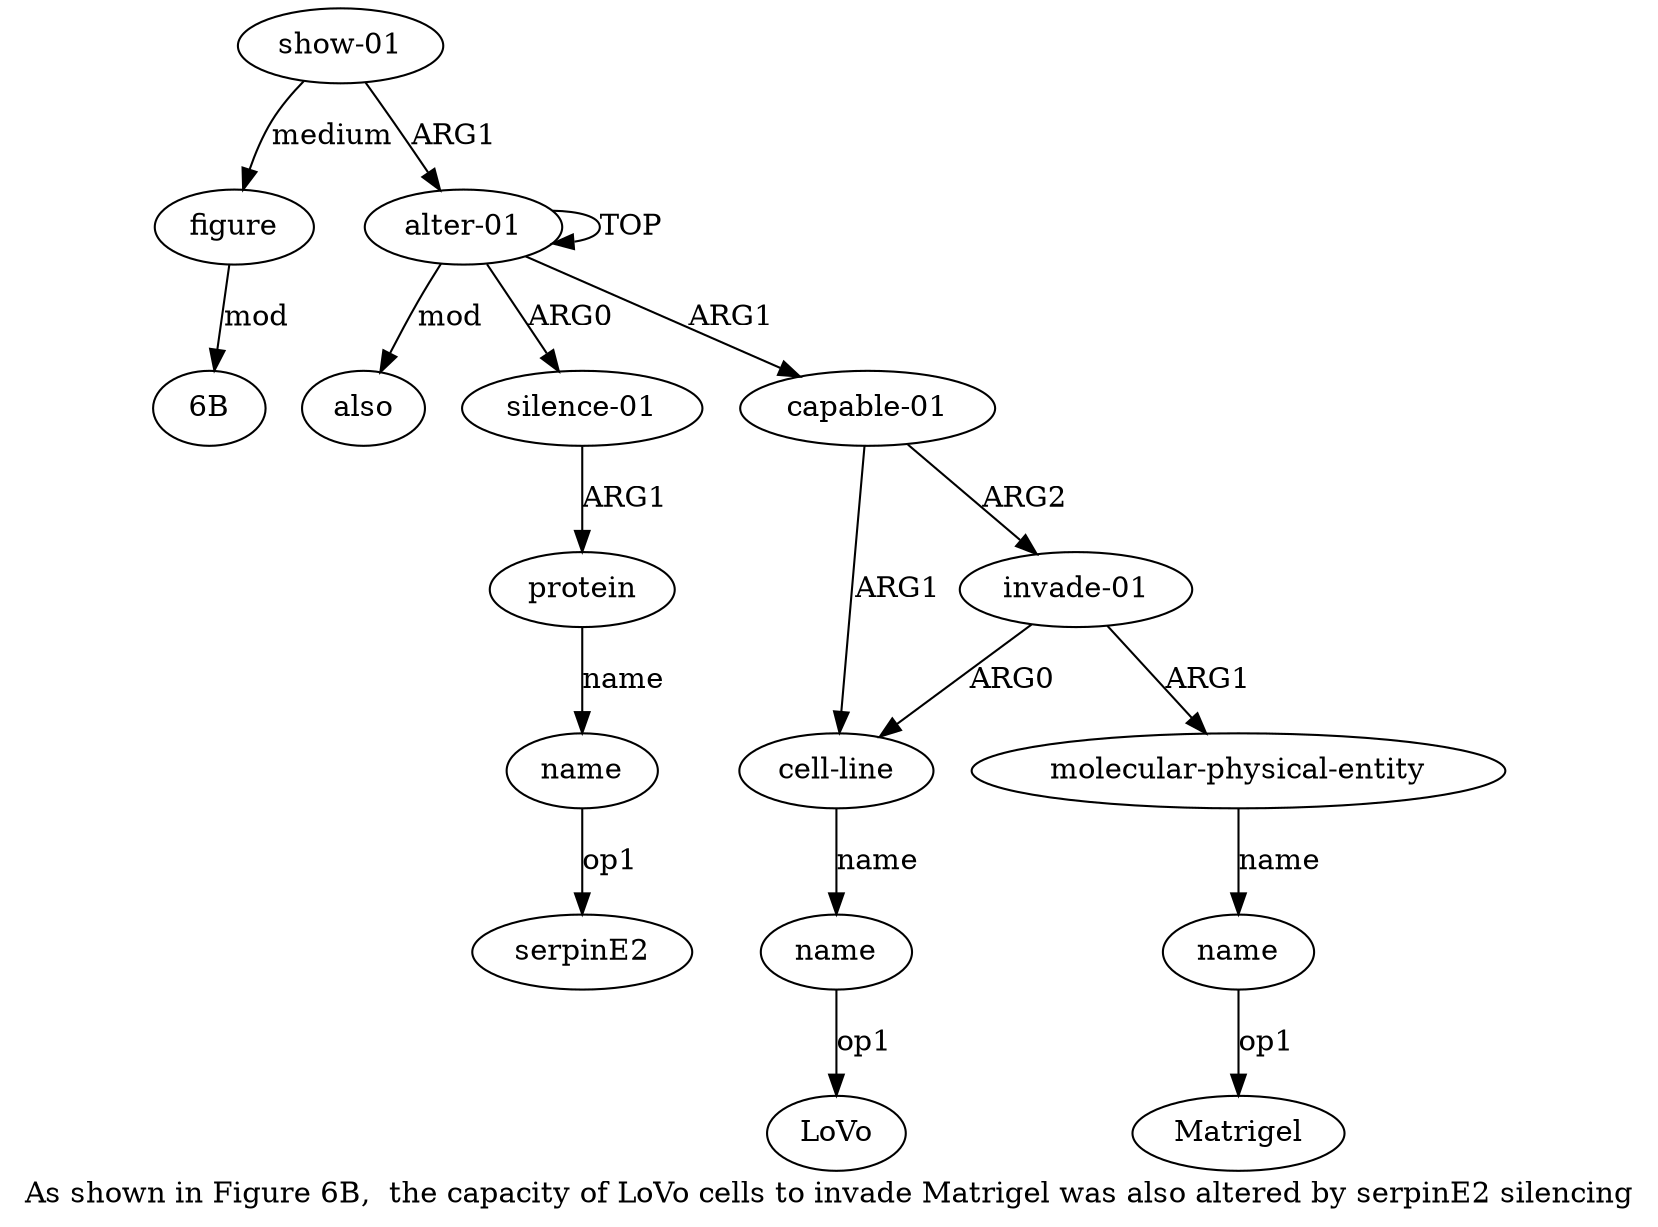 digraph  {
	graph [label="As shown in Figure 6B,  the capacity of LoVo cells to invade Matrigel was also altered by serpinE2 silencing"];
	node [label="\N"];
	"a9 Matrigel"	 [color=black,
		gold_ind=-1,
		gold_label=Matrigel,
		label=Matrigel,
		test_ind=-1,
		test_label=Matrigel];
	"a12 6B"	 [color=black,
		gold_ind=-1,
		gold_label="6B",
		label="6B",
		test_ind=-1,
		test_label="6B"];
	a11	 [color=black,
		gold_ind=11,
		gold_label="show-01",
		label="show-01",
		test_ind=11,
		test_label="show-01"];
	a12	 [color=black,
		gold_ind=12,
		gold_label=figure,
		label=figure,
		test_ind=12,
		test_label=figure];
	a11 -> a12 [key=0,
	color=black,
	gold_label=medium,
	label=medium,
	test_label=medium];
a0 [color=black,
	gold_ind=0,
	gold_label="alter-01",
	label="alter-01",
	test_ind=0,
	test_label="alter-01"];
a11 -> a0 [key=0,
color=black,
gold_label=ARG1,
label=ARG1,
test_label=ARG1];
a10 [color=black,
gold_ind=10,
gold_label=also,
label=also,
test_ind=10,
test_label=also];
a12 -> "a12 6B" [key=0,
color=black,
gold_label=mod,
label=mod,
test_label=mod];
"a3 serpinE2" [color=black,
gold_ind=-1,
gold_label=serpinE2,
label=serpinE2,
test_ind=-1,
test_label=serpinE2];
"a6 LoVo" [color=black,
gold_ind=-1,
gold_label=LoVo,
label=LoVo,
test_ind=-1,
test_label=LoVo];
a1 [color=black,
gold_ind=1,
gold_label="silence-01",
label="silence-01",
test_ind=1,
test_label="silence-01"];
a2 [color=black,
gold_ind=2,
gold_label=protein,
label=protein,
test_ind=2,
test_label=protein];
a1 -> a2 [key=0,
color=black,
gold_label=ARG1,
label=ARG1,
test_label=ARG1];
a0 -> a10 [key=0,
color=black,
gold_label=mod,
label=mod,
test_label=mod];
a0 -> a1 [key=0,
color=black,
gold_label=ARG0,
label=ARG0,
test_label=ARG0];
a0 -> a0 [key=0,
color=black,
gold_label=TOP,
label=TOP,
test_label=TOP];
a4 [color=black,
gold_ind=4,
gold_label="capable-01",
label="capable-01",
test_ind=4,
test_label="capable-01"];
a0 -> a4 [key=0,
color=black,
gold_label=ARG1,
label=ARG1,
test_label=ARG1];
a3 [color=black,
gold_ind=3,
gold_label=name,
label=name,
test_ind=3,
test_label=name];
a3 -> "a3 serpinE2" [key=0,
color=black,
gold_label=op1,
label=op1,
test_label=op1];
a2 -> a3 [key=0,
color=black,
gold_label=name,
label=name,
test_label=name];
a5 [color=black,
gold_ind=5,
gold_label="cell-line",
label="cell-line",
test_ind=5,
test_label="cell-line"];
a6 [color=black,
gold_ind=6,
gold_label=name,
label=name,
test_ind=6,
test_label=name];
a5 -> a6 [key=0,
color=black,
gold_label=name,
label=name,
test_label=name];
a4 -> a5 [key=0,
color=black,
gold_label=ARG1,
label=ARG1,
test_label=ARG1];
a7 [color=black,
gold_ind=7,
gold_label="invade-01",
label="invade-01",
test_ind=7,
test_label="invade-01"];
a4 -> a7 [key=0,
color=black,
gold_label=ARG2,
label=ARG2,
test_label=ARG2];
a7 -> a5 [key=0,
color=black,
gold_label=ARG0,
label=ARG0,
test_label=ARG0];
a8 [color=black,
gold_ind=8,
gold_label="molecular-physical-entity",
label="molecular-physical-entity",
test_ind=8,
test_label="molecular-physical-entity"];
a7 -> a8 [key=0,
color=black,
gold_label=ARG1,
label=ARG1,
test_label=ARG1];
a6 -> "a6 LoVo" [key=0,
color=black,
gold_label=op1,
label=op1,
test_label=op1];
a9 [color=black,
gold_ind=9,
gold_label=name,
label=name,
test_ind=9,
test_label=name];
a9 -> "a9 Matrigel" [key=0,
color=black,
gold_label=op1,
label=op1,
test_label=op1];
a8 -> a9 [key=0,
color=black,
gold_label=name,
label=name,
test_label=name];
}
